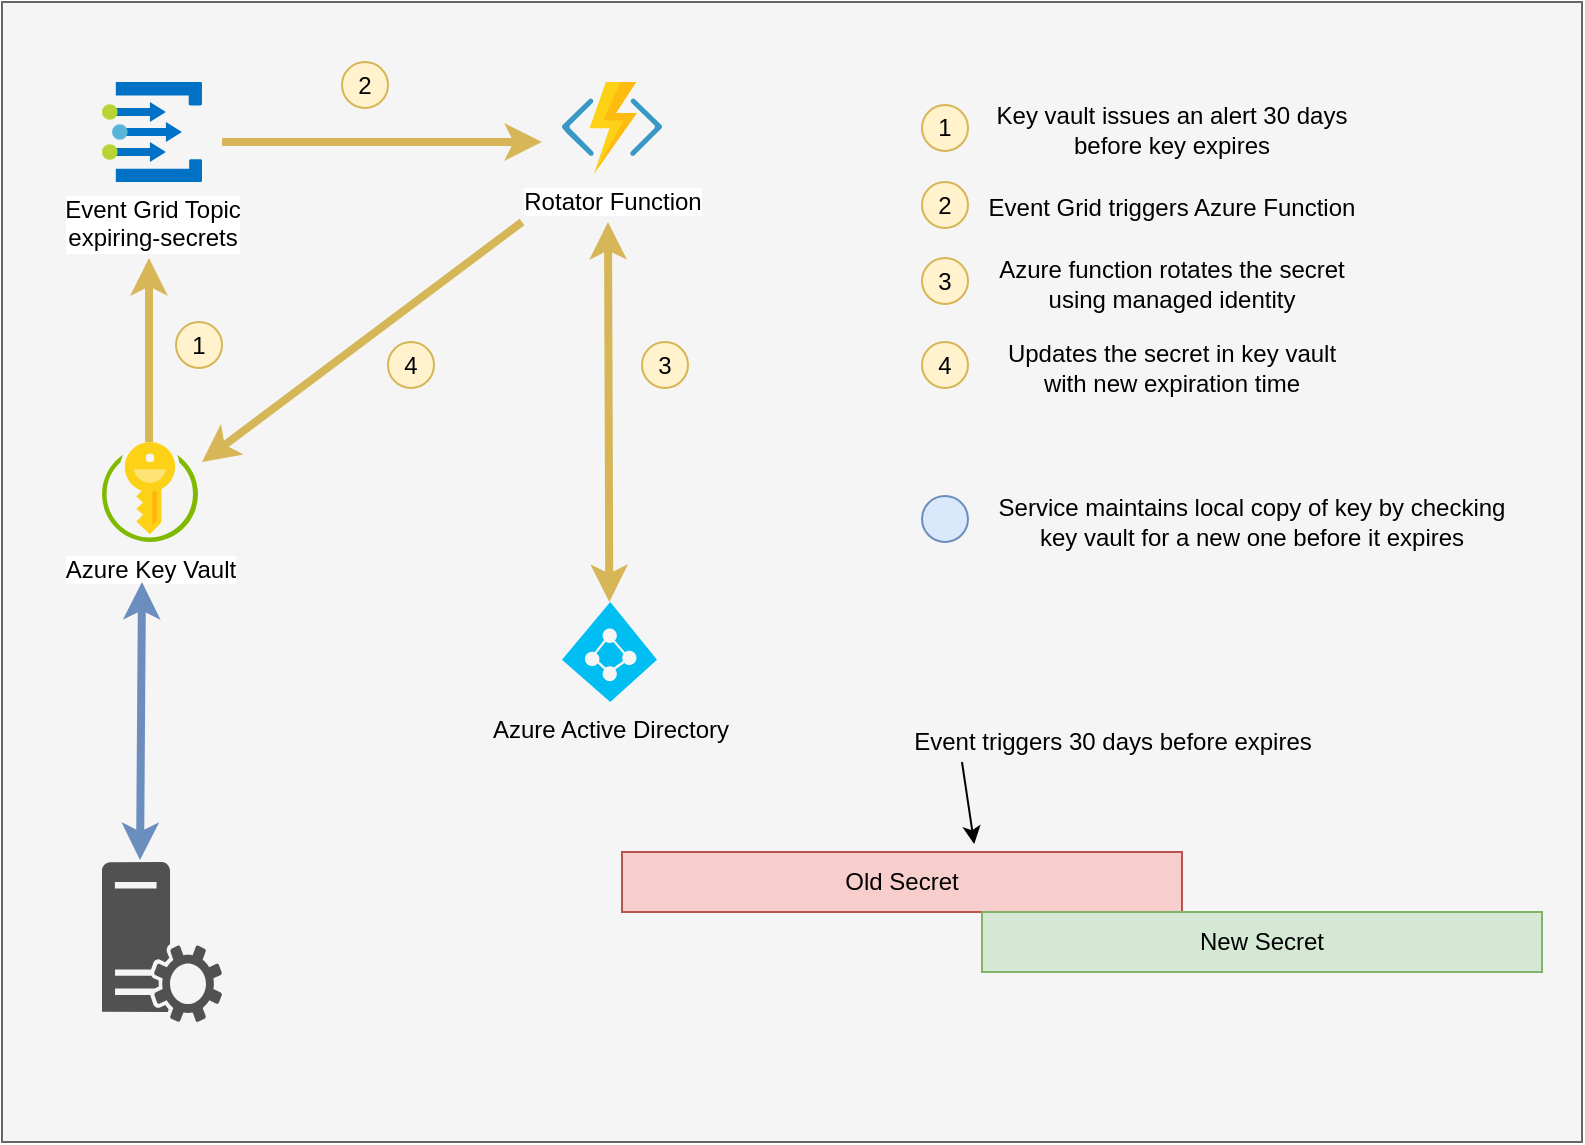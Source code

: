 <mxfile version="13.10.0" type="embed">
    <diagram id="O8eUx6FTnqkNmjxZ3piM" name="Page-1">
        <mxGraphModel dx="1365" dy="997" grid="1" gridSize="10" guides="1" tooltips="1" connect="1" arrows="1" fold="1" page="1" pageScale="1" pageWidth="850" pageHeight="1100" math="0" shadow="0">
            <root>
                <mxCell id="0"/>
                <mxCell id="1" parent="0"/>
                <mxCell id="3" value="" style="rounded=0;whiteSpace=wrap;html=1;fillColor=#f5f5f5;strokeColor=#666666;fontColor=#333333;" vertex="1" parent="1">
                    <mxGeometry x="50" y="140" width="790" height="570" as="geometry"/>
                </mxCell>
                <mxCell id="X1OkybMB0tRwm0m5DTfr-1" value="Rotator Function" style="aspect=fixed;html=1;points=[];align=center;image;fontSize=12;image=img/lib/mscae/Functions.svg;" parent="1" vertex="1">
                    <mxGeometry x="330" y="180" width="50" height="46" as="geometry"/>
                </mxCell>
                <mxCell id="X1OkybMB0tRwm0m5DTfr-6" value="Event Grid Topic&lt;br&gt;expiring-secrets" style="aspect=fixed;html=1;points=[];align=center;image;fontSize=12;image=img/lib/mscae/Event_Grid_Topics.svg;" parent="1" vertex="1">
                    <mxGeometry x="100" y="180" width="50" height="50" as="geometry"/>
                </mxCell>
                <mxCell id="X1OkybMB0tRwm0m5DTfr-7" value="Azure Key Vault" style="aspect=fixed;html=1;points=[];align=center;image;fontSize=12;image=img/lib/mscae/Key_Vaults.svg;strokeColor=#FFF2CC;" parent="1" vertex="1">
                    <mxGeometry x="100" y="360" width="48" height="50" as="geometry"/>
                </mxCell>
                <mxCell id="X1OkybMB0tRwm0m5DTfr-8" value="" style="pointerEvents=1;shadow=0;dashed=0;html=1;strokeColor=none;labelPosition=center;verticalLabelPosition=bottom;verticalAlign=top;align=center;fillColor=#515151;shape=mxgraph.mscae.system_center.roles" parent="1" vertex="1">
                    <mxGeometry x="100" y="570" width="60" height="80" as="geometry"/>
                </mxCell>
                <mxCell id="X1OkybMB0tRwm0m5DTfr-12" value="" style="endArrow=classic;html=1;strokeWidth=4;fillColor=#fff2cc;strokeColor=#d6b656;exitX=0.49;exitY=0;exitDx=0;exitDy=0;exitPerimeter=0;" parent="1" source="X1OkybMB0tRwm0m5DTfr-7" edge="1">
                    <mxGeometry width="50" height="50" relative="1" as="geometry">
                        <mxPoint x="124" y="350" as="sourcePoint"/>
                        <mxPoint x="123.5" y="268" as="targetPoint"/>
                    </mxGeometry>
                </mxCell>
                <mxCell id="X1OkybMB0tRwm0m5DTfr-16" value="" style="endArrow=classic;html=1;strokeWidth=4;fillColor=#fff2cc;strokeColor=#d6b656;" parent="1" edge="1">
                    <mxGeometry width="50" height="50" relative="1" as="geometry">
                        <mxPoint x="160" y="210" as="sourcePoint"/>
                        <mxPoint x="320" y="210" as="targetPoint"/>
                    </mxGeometry>
                </mxCell>
                <mxCell id="X1OkybMB0tRwm0m5DTfr-17" value="" style="endArrow=classic;startArrow=classic;html=1;strokeWidth=4;fillColor=#dae8fc;strokeColor=#6c8ebf;exitX=0.317;exitY=-0.012;exitDx=0;exitDy=0;exitPerimeter=0;" parent="1" source="X1OkybMB0tRwm0m5DTfr-8" edge="1">
                    <mxGeometry width="50" height="50" relative="1" as="geometry">
                        <mxPoint x="530" y="520" as="sourcePoint"/>
                        <mxPoint x="120" y="430" as="targetPoint"/>
                    </mxGeometry>
                </mxCell>
                <mxCell id="X1OkybMB0tRwm0m5DTfr-18" value="" style="endArrow=classic;startArrow=classic;html=1;strokeWidth=4;fillColor=#fff2cc;strokeColor=#d6b656;" parent="1" target="X1OkybMB0tRwm0m5DTfr-19" edge="1">
                    <mxGeometry width="50" height="50" relative="1" as="geometry">
                        <mxPoint x="353" y="250" as="sourcePoint"/>
                        <mxPoint x="350.98" y="250" as="targetPoint"/>
                    </mxGeometry>
                </mxCell>
                <mxCell id="X1OkybMB0tRwm0m5DTfr-19" value="Azure Active Directory" style="verticalLabelPosition=bottom;html=1;verticalAlign=top;align=center;strokeColor=none;fillColor=#00BEF2;shape=mxgraph.azure.azure_active_directory;" parent="1" vertex="1">
                    <mxGeometry x="330" y="440" width="47.5" height="50" as="geometry"/>
                </mxCell>
                <mxCell id="X1OkybMB0tRwm0m5DTfr-20" value="" style="endArrow=classic;html=1;strokeWidth=4;fillColor=#fff2cc;strokeColor=#d6b656;" parent="1" edge="1">
                    <mxGeometry width="50" height="50" relative="1" as="geometry">
                        <mxPoint x="310" y="250" as="sourcePoint"/>
                        <mxPoint x="150" y="370" as="targetPoint"/>
                    </mxGeometry>
                </mxCell>
                <mxCell id="X1OkybMB0tRwm0m5DTfr-21" value="1" style="ellipse;whiteSpace=wrap;html=1;aspect=fixed;strokeColor=#d6b656;labelBackgroundColor=none;fillColor=#fff2cc;" parent="1" vertex="1">
                    <mxGeometry x="137" y="300" width="23" height="23" as="geometry"/>
                </mxCell>
                <mxCell id="X1OkybMB0tRwm0m5DTfr-22" value="2" style="ellipse;whiteSpace=wrap;html=1;aspect=fixed;strokeColor=#d6b656;labelBackgroundColor=none;fillColor=#fff2cc;" parent="1" vertex="1">
                    <mxGeometry x="220" y="170" width="23" height="23" as="geometry"/>
                </mxCell>
                <mxCell id="X1OkybMB0tRwm0m5DTfr-23" value="3" style="ellipse;whiteSpace=wrap;html=1;aspect=fixed;strokeColor=#d6b656;labelBackgroundColor=none;fillColor=#fff2cc;" parent="1" vertex="1">
                    <mxGeometry x="370" y="310" width="23" height="23" as="geometry"/>
                </mxCell>
                <mxCell id="X1OkybMB0tRwm0m5DTfr-24" value="4" style="ellipse;whiteSpace=wrap;html=1;aspect=fixed;strokeColor=#d6b656;labelBackgroundColor=none;fillColor=#fff2cc;" parent="1" vertex="1">
                    <mxGeometry x="243" y="310" width="23" height="23" as="geometry"/>
                </mxCell>
                <mxCell id="X1OkybMB0tRwm0m5DTfr-25" value="1" style="ellipse;whiteSpace=wrap;html=1;aspect=fixed;strokeColor=#d6b656;labelBackgroundColor=none;fillColor=#fff2cc;" parent="1" vertex="1">
                    <mxGeometry x="510" y="191.5" width="23" height="23" as="geometry"/>
                </mxCell>
                <mxCell id="X1OkybMB0tRwm0m5DTfr-26" value="2" style="ellipse;whiteSpace=wrap;html=1;aspect=fixed;strokeColor=#d6b656;labelBackgroundColor=none;fillColor=#fff2cc;" parent="1" vertex="1">
                    <mxGeometry x="510" y="230" width="23" height="23" as="geometry"/>
                </mxCell>
                <mxCell id="X1OkybMB0tRwm0m5DTfr-27" value="3" style="ellipse;whiteSpace=wrap;html=1;aspect=fixed;strokeColor=#d6b656;labelBackgroundColor=none;fillColor=#fff2cc;" parent="1" vertex="1">
                    <mxGeometry x="510" y="268" width="23" height="23" as="geometry"/>
                </mxCell>
                <mxCell id="X1OkybMB0tRwm0m5DTfr-28" value="4" style="ellipse;whiteSpace=wrap;html=1;aspect=fixed;strokeColor=#d6b656;labelBackgroundColor=none;fillColor=#fff2cc;" parent="1" vertex="1">
                    <mxGeometry x="510" y="310" width="23" height="23" as="geometry"/>
                </mxCell>
                <mxCell id="X1OkybMB0tRwm0m5DTfr-29" value="Key vault issues an alert 30 days before key expires" style="text;html=1;strokeColor=none;fillColor=none;align=center;verticalAlign=middle;whiteSpace=wrap;rounded=0;" parent="1" vertex="1">
                    <mxGeometry x="540" y="193.5" width="190" height="20" as="geometry"/>
                </mxCell>
                <mxCell id="X1OkybMB0tRwm0m5DTfr-30" value="Event Grid triggers Azure Function" style="text;html=1;strokeColor=none;fillColor=none;align=center;verticalAlign=middle;whiteSpace=wrap;rounded=0;" parent="1" vertex="1">
                    <mxGeometry x="540" y="233" width="190" height="20" as="geometry"/>
                </mxCell>
                <mxCell id="X1OkybMB0tRwm0m5DTfr-31" value="Azure function rotates the secret using managed identity" style="text;html=1;strokeColor=none;fillColor=none;align=center;verticalAlign=middle;whiteSpace=wrap;rounded=0;" parent="1" vertex="1">
                    <mxGeometry x="540" y="271" width="190" height="20" as="geometry"/>
                </mxCell>
                <mxCell id="X1OkybMB0tRwm0m5DTfr-32" value="Updates the secret in key vault with new expiration time" style="text;html=1;strokeColor=none;fillColor=none;align=center;verticalAlign=middle;whiteSpace=wrap;rounded=0;" parent="1" vertex="1">
                    <mxGeometry x="540" y="313" width="190" height="20" as="geometry"/>
                </mxCell>
                <mxCell id="X1OkybMB0tRwm0m5DTfr-33" value="" style="ellipse;whiteSpace=wrap;html=1;aspect=fixed;strokeColor=#6c8ebf;labelBackgroundColor=none;fillColor=#dae8fc;" parent="1" vertex="1">
                    <mxGeometry x="510" y="387" width="23" height="23" as="geometry"/>
                </mxCell>
                <mxCell id="X1OkybMB0tRwm0m5DTfr-34" value="Service maintains local copy of key by checking key vault for a new one before it expires" style="text;html=1;strokeColor=none;fillColor=none;align=center;verticalAlign=middle;whiteSpace=wrap;rounded=0;" parent="1" vertex="1">
                    <mxGeometry x="540" y="390" width="270" height="20" as="geometry"/>
                </mxCell>
                <mxCell id="X1OkybMB0tRwm0m5DTfr-35" value="Old Secret" style="rounded=0;whiteSpace=wrap;html=1;fillColor=#f8cecc;strokeColor=#b85450;" parent="1" vertex="1">
                    <mxGeometry x="360" y="565" width="280" height="30" as="geometry"/>
                </mxCell>
                <mxCell id="X1OkybMB0tRwm0m5DTfr-36" value="New Secret" style="rounded=0;whiteSpace=wrap;html=1;fillColor=#d5e8d4;strokeColor=#82b366;" parent="1" vertex="1">
                    <mxGeometry x="540" y="595" width="280" height="30" as="geometry"/>
                </mxCell>
                <mxCell id="X1OkybMB0tRwm0m5DTfr-37" value="" style="endArrow=classic;html=1;strokeWidth=1;entryX=0.629;entryY=-0.133;entryDx=0;entryDy=0;entryPerimeter=0;" parent="1" target="X1OkybMB0tRwm0m5DTfr-35" edge="1">
                    <mxGeometry width="50" height="50" relative="1" as="geometry">
                        <mxPoint x="530" y="520" as="sourcePoint"/>
                        <mxPoint x="580" y="470" as="targetPoint"/>
                    </mxGeometry>
                </mxCell>
                <mxCell id="X1OkybMB0tRwm0m5DTfr-38" value="Event triggers 30 days before expires" style="text;html=1;align=center;verticalAlign=middle;resizable=0;points=[];autosize=1;" parent="1" vertex="1">
                    <mxGeometry x="500" y="500" width="210" height="20" as="geometry"/>
                </mxCell>
            </root>
        </mxGraphModel>
    </diagram>
</mxfile>